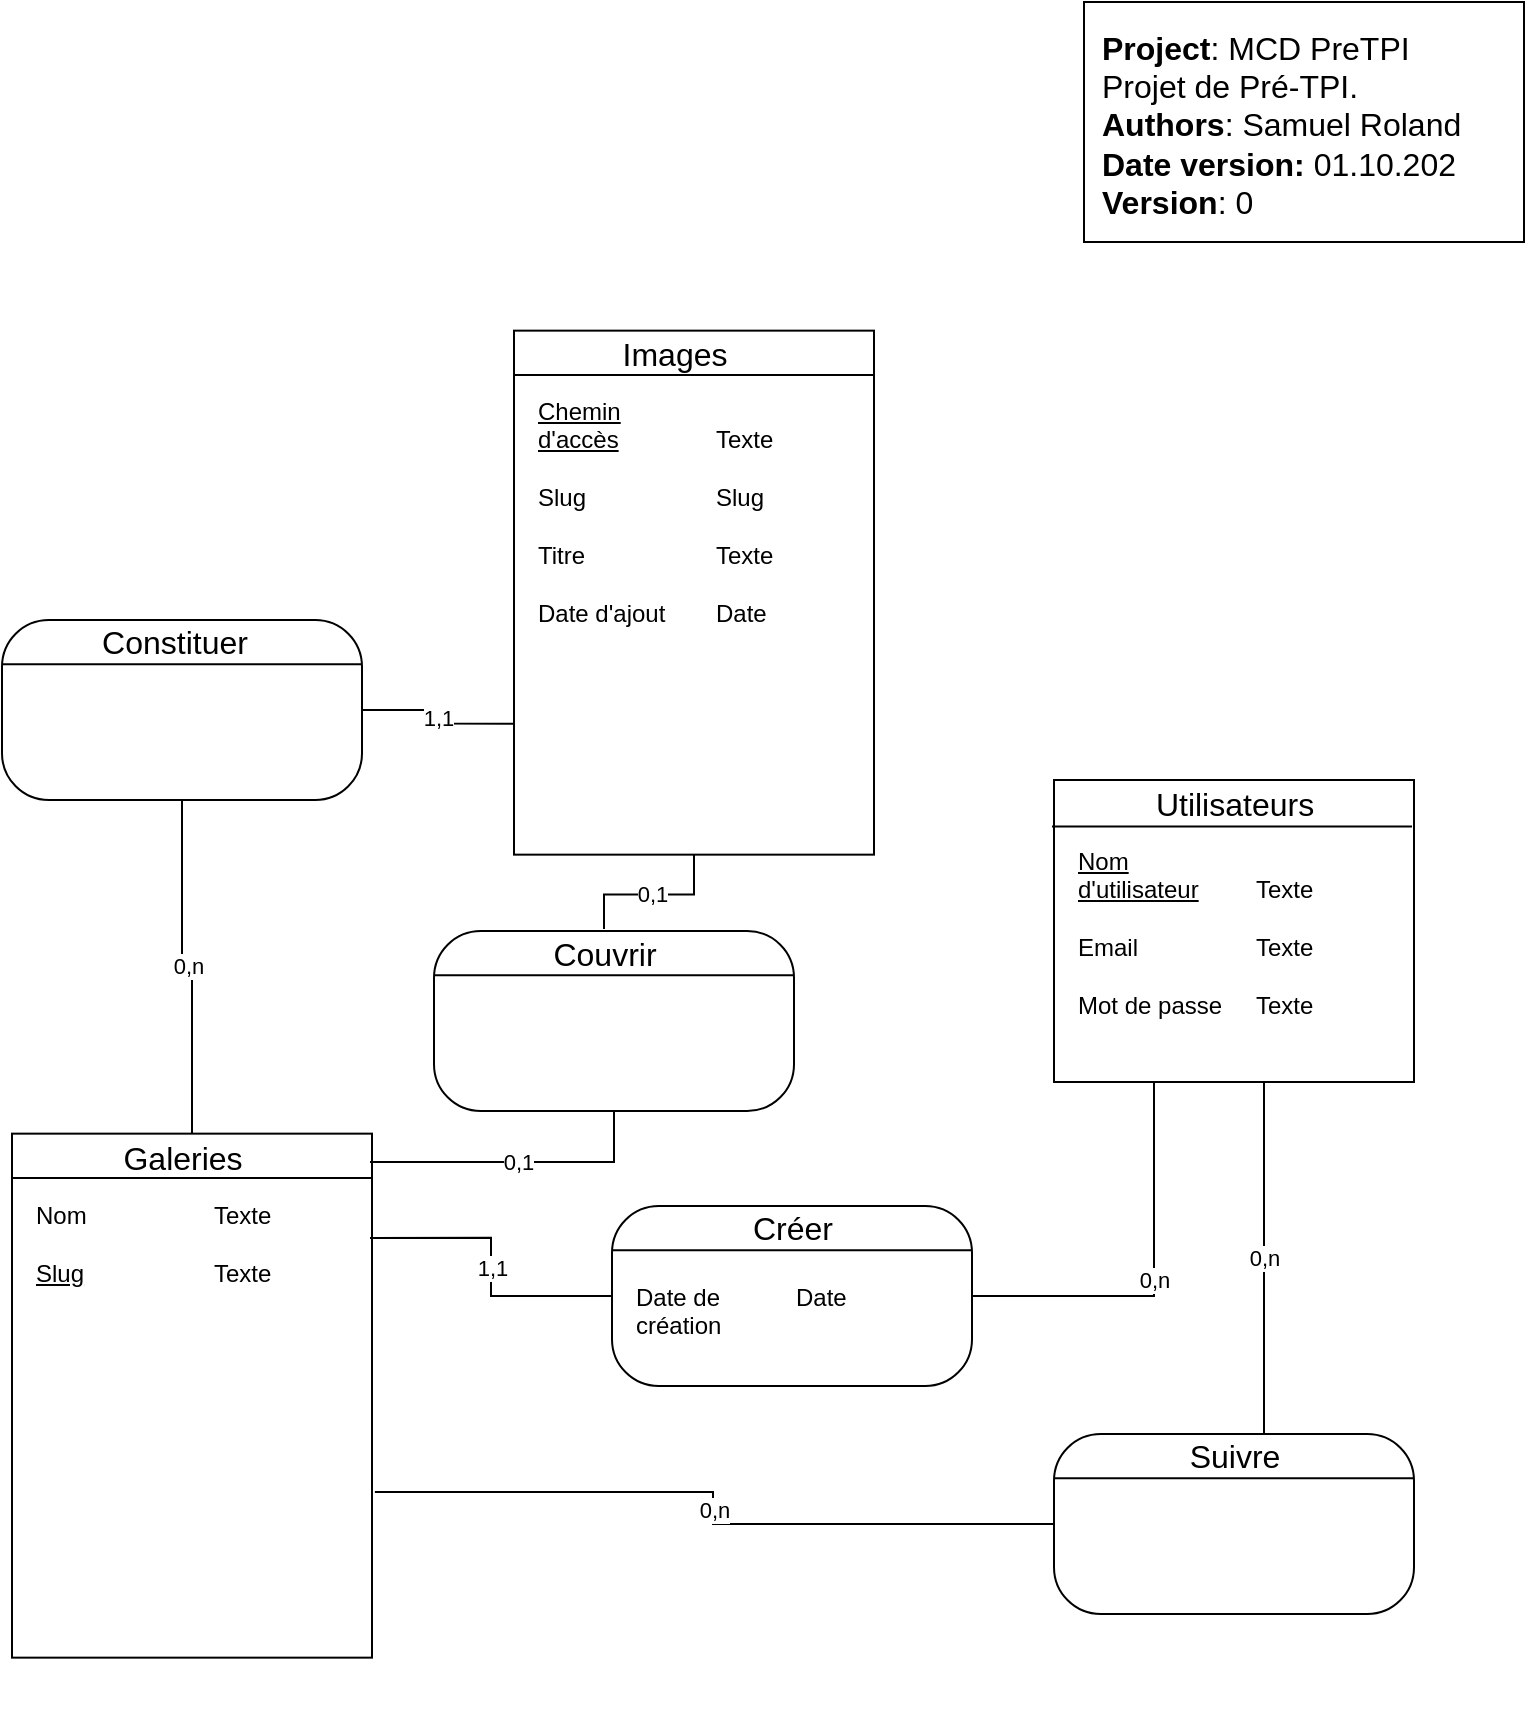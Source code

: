 <mxfile version="11.3.0" type="device" pages="1"><diagram id="tUtl0Pk_tJ0vZspufhJN" name="MCD"><mxGraphModel dx="581" dy="848" grid="1" gridSize="10" guides="1" tooltips="1" connect="1" arrows="1" fold="1" page="1" pageScale="1" pageWidth="827" pageHeight="1169" math="0" shadow="0"><root><mxCell id="0"/><mxCell id="1" parent="0"/><mxCell id="N3KVmiO5ek9wjRlhwsjU-1" value="&lt;b&gt;Project&lt;/b&gt;: MCD PreTPI&lt;br style=&quot;font-size: 16px&quot;&gt;Projet de Pré-TPI.&lt;br style=&quot;font-size: 16px&quot;&gt;&lt;b&gt;Authors&lt;/b&gt;: Samuel Roland&lt;br style=&quot;font-size: 16px&quot;&gt;&lt;b&gt;Date version:&lt;/b&gt; 01.10.202&lt;br style=&quot;font-size: 16px&quot;&gt;&lt;b&gt;Version&lt;/b&gt;: 0" style="rounded=0;whiteSpace=wrap;html=1;align=left;verticalAlign=top;fontSize=16;spacingTop=0;spacing=9;" parent="1" vertex="1"><mxGeometry x="1415" y="300" width="220" height="120" as="geometry"/></mxCell><mxCell id="N3KVmiO5ek9wjRlhwsjU-88" value="" style="group" parent="1" vertex="1" connectable="0"><mxGeometry x="1090" y="764.5" width="180" height="148.207" as="geometry"/></mxCell><mxCell id="N3KVmiO5ek9wjRlhwsjU-89" value="" style="rounded=1;whiteSpace=wrap;html=1;fontSize=16;align=left;arcSize=26;" parent="N3KVmiO5ek9wjRlhwsjU-88" vertex="1"><mxGeometry width="180" height="90" as="geometry"/></mxCell><mxCell id="N3KVmiO5ek9wjRlhwsjU-90" value="Couvrir" style="text;html=1;resizable=0;points=[];autosize=1;align=center;verticalAlign=top;spacingTop=-4;fontSize=16;" parent="N3KVmiO5ek9wjRlhwsjU-88" vertex="1"><mxGeometry x="50" y="-1" width="70" height="20" as="geometry"/></mxCell><mxCell id="N3KVmiO5ek9wjRlhwsjU-91" value="" style="endArrow=none;html=1;fontSize=16;" parent="N3KVmiO5ek9wjRlhwsjU-88" edge="1"><mxGeometry width="50" height="50" relative="1" as="geometry"><mxPoint y="22.157" as="sourcePoint"/><mxPoint x="180" y="22.157" as="targetPoint"/></mxGeometry></mxCell><mxCell id="N3KVmiO5ek9wjRlhwsjU-92" value="&amp;nbsp;&amp;nbsp;" style="text;html=1;strokeColor=none;fillColor=none;align=left;verticalAlign=top;whiteSpace=wrap;rounded=0;" parent="N3KVmiO5ek9wjRlhwsjU-88" vertex="1"><mxGeometry x="10" y="32" width="80" height="48" as="geometry"/></mxCell><mxCell id="N3KVmiO5ek9wjRlhwsjU-93" value="&amp;nbsp;&amp;nbsp;" style="text;html=1;strokeColor=none;fillColor=none;align=left;verticalAlign=top;whiteSpace=wrap;rounded=0;" parent="N3KVmiO5ek9wjRlhwsjU-88" vertex="1"><mxGeometry x="90" y="32" width="80" height="48" as="geometry"/></mxCell><mxCell id="N3KVmiO5ek9wjRlhwsjU-218" value="" style="group" parent="1" vertex="1" connectable="0"><mxGeometry x="1130" y="464.324" width="180" height="262" as="geometry"/></mxCell><mxCell id="N3KVmiO5ek9wjRlhwsjU-219" value="" style="group" parent="N3KVmiO5ek9wjRlhwsjU-218" vertex="1" connectable="0"><mxGeometry width="180" height="262" as="geometry"/></mxCell><mxCell id="N3KVmiO5ek9wjRlhwsjU-220" value="" style="group" parent="N3KVmiO5ek9wjRlhwsjU-219" vertex="1" connectable="0"><mxGeometry width="180" height="262" as="geometry"/></mxCell><mxCell id="N3KVmiO5ek9wjRlhwsjU-221" value="" style="group" parent="N3KVmiO5ek9wjRlhwsjU-220" vertex="1" connectable="0"><mxGeometry width="180" height="262" as="geometry"/></mxCell><mxCell id="N3KVmiO5ek9wjRlhwsjU-222" value="" style="group" parent="N3KVmiO5ek9wjRlhwsjU-221" vertex="1" connectable="0"><mxGeometry width="180" height="262" as="geometry"/></mxCell><mxCell id="N3KVmiO5ek9wjRlhwsjU-223" value="" style="rounded=0;whiteSpace=wrap;html=1;" parent="N3KVmiO5ek9wjRlhwsjU-222" vertex="1"><mxGeometry width="180" height="262" as="geometry"/></mxCell><mxCell id="N3KVmiO5ek9wjRlhwsjU-224" value="Images" style="text;html=1;resizable=0;points=[];autosize=1;align=center;verticalAlign=top;spacingTop=-4;fontSize=16;" parent="N3KVmiO5ek9wjRlhwsjU-222" vertex="1"><mxGeometry x="45" width="70" height="20" as="geometry"/></mxCell><mxCell id="N3KVmiO5ek9wjRlhwsjU-225" value="" style="endArrow=none;html=1;fontSize=16;" parent="N3KVmiO5ek9wjRlhwsjU-222" edge="1"><mxGeometry width="50" height="50" relative="1" as="geometry"><mxPoint y="22.134" as="sourcePoint"/><mxPoint x="180" y="22.134" as="targetPoint"/></mxGeometry></mxCell><mxCell id="N3KVmiO5ek9wjRlhwsjU-226" value="&lt;u&gt;Chemin d'accès&lt;/u&gt;&lt;br&gt;&lt;br&gt;Slug&lt;br&gt;&lt;br&gt;Titre&lt;br&gt;&lt;br&gt;Date d'ajout" style="text;html=1;strokeColor=none;fillColor=none;align=left;verticalAlign=top;whiteSpace=wrap;rounded=0;" parent="N3KVmiO5ek9wjRlhwsjU-222" vertex="1"><mxGeometry x="10" y="27.103" width="80" height="99.379" as="geometry"/></mxCell><mxCell id="N3KVmiO5ek9wjRlhwsjU-227" value="&lt;br&gt;Texte&lt;br&gt;&lt;br&gt;Slug&lt;br&gt;&lt;br&gt;Texte&lt;br&gt;&lt;br&gt;Date" style="text;html=1;strokeColor=none;fillColor=none;align=left;verticalAlign=top;whiteSpace=wrap;rounded=0;" parent="N3KVmiO5ek9wjRlhwsjU-222" vertex="1"><mxGeometry x="99" y="27.053" width="80" height="100.283" as="geometry"/></mxCell><mxCell id="N3KVmiO5ek9wjRlhwsjU-242" value="" style="group" parent="1" vertex="1" connectable="0"><mxGeometry x="1400" y="689" width="180" height="151" as="geometry"/></mxCell><mxCell id="N3KVmiO5ek9wjRlhwsjU-230" value="" style="group" parent="N3KVmiO5ek9wjRlhwsjU-242" vertex="1" connectable="0"><mxGeometry width="180" height="151" as="geometry"/></mxCell><mxCell id="N3KVmiO5ek9wjRlhwsjU-231" value="" style="group" parent="N3KVmiO5ek9wjRlhwsjU-230" vertex="1" connectable="0"><mxGeometry width="180" height="151" as="geometry"/></mxCell><mxCell id="N3KVmiO5ek9wjRlhwsjU-232" value="" style="group" parent="N3KVmiO5ek9wjRlhwsjU-231" vertex="1" connectable="0"><mxGeometry width="180" height="151" as="geometry"/></mxCell><mxCell id="N3KVmiO5ek9wjRlhwsjU-233" value="" style="group" parent="N3KVmiO5ek9wjRlhwsjU-232" vertex="1" connectable="0"><mxGeometry width="180" height="151" as="geometry"/></mxCell><mxCell id="N3KVmiO5ek9wjRlhwsjU-234" value="" style="group" parent="N3KVmiO5ek9wjRlhwsjU-233" vertex="1" connectable="0"><mxGeometry width="180" height="151" as="geometry"/></mxCell><mxCell id="N3KVmiO5ek9wjRlhwsjU-235" value="" style="rounded=0;whiteSpace=wrap;html=1;" parent="N3KVmiO5ek9wjRlhwsjU-234" vertex="1"><mxGeometry width="180" height="151" as="geometry"/></mxCell><mxCell id="N3KVmiO5ek9wjRlhwsjU-236" value="Utilisateurs" style="text;html=1;resizable=0;points=[];autosize=1;align=center;verticalAlign=top;spacingTop=-4;fontSize=16;" parent="N3KVmiO5ek9wjRlhwsjU-234" vertex="1"><mxGeometry x="45" width="90" height="20" as="geometry"/></mxCell><mxCell id="N3KVmiO5ek9wjRlhwsjU-237" value="" style="endArrow=none;html=1;fontSize=16;" parent="N3KVmiO5ek9wjRlhwsjU-234" edge="1"><mxGeometry width="50" height="50" relative="1" as="geometry"><mxPoint x="-1" y="23.257" as="sourcePoint"/><mxPoint x="179" y="23.257" as="targetPoint"/></mxGeometry></mxCell><mxCell id="N3KVmiO5ek9wjRlhwsjU-238" value="&lt;u&gt;Nom d'utilisateur&lt;/u&gt;&lt;br&gt;&lt;br&gt;Email&lt;br&gt;&lt;br&gt;Mot de passe" style="text;html=1;strokeColor=none;fillColor=none;align=left;verticalAlign=top;whiteSpace=wrap;rounded=0;" parent="N3KVmiO5ek9wjRlhwsjU-234" vertex="1"><mxGeometry x="10" y="27.121" width="80" height="57.276" as="geometry"/></mxCell><mxCell id="N3KVmiO5ek9wjRlhwsjU-239" value="&lt;br&gt;Texte&lt;br&gt;&lt;br&gt;Texte&lt;br&gt;&lt;br&gt;Texte" style="text;html=1;strokeColor=none;fillColor=none;align=left;verticalAlign=top;whiteSpace=wrap;rounded=0;" parent="N3KVmiO5ek9wjRlhwsjU-234" vertex="1"><mxGeometry x="99" y="26.592" width="80" height="57.797" as="geometry"/></mxCell><mxCell id="C72kemqLm_BVa6l-Eu8u-1" value="" style="group" vertex="1" connectable="0" parent="1"><mxGeometry x="879" y="865.824" width="180" height="262" as="geometry"/></mxCell><mxCell id="C72kemqLm_BVa6l-Eu8u-2" value="" style="group" vertex="1" connectable="0" parent="C72kemqLm_BVa6l-Eu8u-1"><mxGeometry width="180" height="262" as="geometry"/></mxCell><mxCell id="C72kemqLm_BVa6l-Eu8u-3" value="" style="group" vertex="1" connectable="0" parent="C72kemqLm_BVa6l-Eu8u-2"><mxGeometry width="180" height="262" as="geometry"/></mxCell><mxCell id="C72kemqLm_BVa6l-Eu8u-4" value="" style="group" vertex="1" connectable="0" parent="C72kemqLm_BVa6l-Eu8u-3"><mxGeometry width="180" height="262" as="geometry"/></mxCell><mxCell id="C72kemqLm_BVa6l-Eu8u-5" value="" style="group" vertex="1" connectable="0" parent="C72kemqLm_BVa6l-Eu8u-4"><mxGeometry width="180" height="262" as="geometry"/></mxCell><mxCell id="C72kemqLm_BVa6l-Eu8u-6" value="" style="rounded=0;whiteSpace=wrap;html=1;" vertex="1" parent="C72kemqLm_BVa6l-Eu8u-5"><mxGeometry width="180" height="262" as="geometry"/></mxCell><mxCell id="C72kemqLm_BVa6l-Eu8u-7" value="Galeries" style="text;html=1;resizable=0;points=[];autosize=1;align=center;verticalAlign=top;spacingTop=-4;fontSize=16;" vertex="1" parent="C72kemqLm_BVa6l-Eu8u-5"><mxGeometry x="45" width="80" height="20" as="geometry"/></mxCell><mxCell id="C72kemqLm_BVa6l-Eu8u-8" value="" style="endArrow=none;html=1;fontSize=16;" edge="1" parent="C72kemqLm_BVa6l-Eu8u-5"><mxGeometry width="50" height="50" relative="1" as="geometry"><mxPoint y="22.134" as="sourcePoint"/><mxPoint x="180" y="22.134" as="targetPoint"/></mxGeometry></mxCell><mxCell id="C72kemqLm_BVa6l-Eu8u-9" value="Nom&lt;br&gt;&lt;br&gt;&lt;u&gt;Slug&lt;br&gt;&lt;/u&gt;&lt;br&gt;" style="text;html=1;strokeColor=none;fillColor=none;align=left;verticalAlign=top;whiteSpace=wrap;rounded=0;" vertex="1" parent="C72kemqLm_BVa6l-Eu8u-5"><mxGeometry x="10" y="27.103" width="80" height="99.379" as="geometry"/></mxCell><mxCell id="C72kemqLm_BVa6l-Eu8u-10" value="Texte&lt;br&gt;&lt;br&gt;Texte&lt;br&gt;" style="text;html=1;strokeColor=none;fillColor=none;align=left;verticalAlign=top;whiteSpace=wrap;rounded=0;" vertex="1" parent="C72kemqLm_BVa6l-Eu8u-5"><mxGeometry x="99" y="27.053" width="80" height="100.283" as="geometry"/></mxCell><mxCell id="C72kemqLm_BVa6l-Eu8u-11" value="0,1" style="edgeStyle=orthogonalEdgeStyle;rounded=0;orthogonalLoop=1;jettySize=auto;html=1;endArrow=none;endFill=0;" edge="1" parent="1" source="N3KVmiO5ek9wjRlhwsjU-223" target="N3KVmiO5ek9wjRlhwsjU-90"><mxGeometry relative="1" as="geometry"/></mxCell><mxCell id="C72kemqLm_BVa6l-Eu8u-12" value="0,1" style="edgeStyle=orthogonalEdgeStyle;rounded=0;orthogonalLoop=1;jettySize=auto;html=1;exitX=0.5;exitY=1;exitDx=0;exitDy=0;endArrow=none;endFill=0;" edge="1" parent="1" source="N3KVmiO5ek9wjRlhwsjU-89"><mxGeometry relative="1" as="geometry"><mxPoint x="1058" y="880" as="targetPoint"/><Array as="points"><mxPoint x="1179" y="880"/><mxPoint x="1058" y="880"/></Array></mxGeometry></mxCell><mxCell id="C72kemqLm_BVa6l-Eu8u-19" value="" style="group" vertex="1" connectable="0" parent="1"><mxGeometry x="1179" y="902" width="180" height="148.207" as="geometry"/></mxCell><mxCell id="C72kemqLm_BVa6l-Eu8u-20" value="" style="rounded=1;whiteSpace=wrap;html=1;fontSize=16;align=left;arcSize=26;" vertex="1" parent="C72kemqLm_BVa6l-Eu8u-19"><mxGeometry width="180" height="90" as="geometry"/></mxCell><mxCell id="C72kemqLm_BVa6l-Eu8u-21" value="Créer" style="text;html=1;resizable=0;points=[];autosize=1;align=center;verticalAlign=top;spacingTop=-4;fontSize=16;" vertex="1" parent="C72kemqLm_BVa6l-Eu8u-19"><mxGeometry x="60" y="-1" width="60" height="20" as="geometry"/></mxCell><mxCell id="C72kemqLm_BVa6l-Eu8u-22" value="" style="endArrow=none;html=1;fontSize=16;" edge="1" parent="C72kemqLm_BVa6l-Eu8u-19"><mxGeometry width="50" height="50" relative="1" as="geometry"><mxPoint y="22.157" as="sourcePoint"/><mxPoint x="180" y="22.157" as="targetPoint"/></mxGeometry></mxCell><mxCell id="C72kemqLm_BVa6l-Eu8u-23" value="Date de création" style="text;html=1;strokeColor=none;fillColor=none;align=left;verticalAlign=top;whiteSpace=wrap;rounded=0;" vertex="1" parent="C72kemqLm_BVa6l-Eu8u-19"><mxGeometry x="10" y="32" width="80" height="48" as="geometry"/></mxCell><mxCell id="C72kemqLm_BVa6l-Eu8u-24" value="Date" style="text;html=1;strokeColor=none;fillColor=none;align=left;verticalAlign=top;whiteSpace=wrap;rounded=0;" vertex="1" parent="C72kemqLm_BVa6l-Eu8u-19"><mxGeometry x="90" y="32" width="80" height="48" as="geometry"/></mxCell><mxCell id="C72kemqLm_BVa6l-Eu8u-25" value="0,n" style="edgeStyle=orthogonalEdgeStyle;rounded=0;orthogonalLoop=1;jettySize=auto;html=1;entryX=1;entryY=0.5;entryDx=0;entryDy=0;endArrow=none;endFill=0;" edge="1" parent="1" source="N3KVmiO5ek9wjRlhwsjU-235" target="C72kemqLm_BVa6l-Eu8u-20"><mxGeometry relative="1" as="geometry"><Array as="points"><mxPoint x="1450" y="947"/></Array></mxGeometry></mxCell><mxCell id="C72kemqLm_BVa6l-Eu8u-26" value="1,1" style="edgeStyle=orthogonalEdgeStyle;rounded=0;orthogonalLoop=1;jettySize=auto;html=1;entryX=1;entryY=0.25;entryDx=0;entryDy=0;endArrow=none;endFill=0;exitX=0;exitY=0.5;exitDx=0;exitDy=0;" edge="1" parent="1" source="C72kemqLm_BVa6l-Eu8u-20" target="C72kemqLm_BVa6l-Eu8u-10"><mxGeometry relative="1" as="geometry"><mxPoint x="1410" y="941" as="sourcePoint"/></mxGeometry></mxCell><mxCell id="C72kemqLm_BVa6l-Eu8u-27" value="" style="group" vertex="1" connectable="0" parent="1"><mxGeometry x="874" y="609" width="180" height="148.207" as="geometry"/></mxCell><mxCell id="C72kemqLm_BVa6l-Eu8u-28" value="" style="rounded=1;whiteSpace=wrap;html=1;fontSize=16;align=left;arcSize=26;" vertex="1" parent="C72kemqLm_BVa6l-Eu8u-27"><mxGeometry width="180" height="90" as="geometry"/></mxCell><mxCell id="C72kemqLm_BVa6l-Eu8u-29" value="Constituer" style="text;html=1;resizable=0;points=[];autosize=1;align=center;verticalAlign=top;spacingTop=-4;fontSize=16;" vertex="1" parent="C72kemqLm_BVa6l-Eu8u-27"><mxGeometry x="41" y="-1" width="90" height="20" as="geometry"/></mxCell><mxCell id="C72kemqLm_BVa6l-Eu8u-30" value="" style="endArrow=none;html=1;fontSize=16;" edge="1" parent="C72kemqLm_BVa6l-Eu8u-27"><mxGeometry width="50" height="50" relative="1" as="geometry"><mxPoint y="22.157" as="sourcePoint"/><mxPoint x="180" y="22.157" as="targetPoint"/></mxGeometry></mxCell><mxCell id="C72kemqLm_BVa6l-Eu8u-31" value="&amp;nbsp;&amp;nbsp;" style="text;html=1;strokeColor=none;fillColor=none;align=left;verticalAlign=top;whiteSpace=wrap;rounded=0;" vertex="1" parent="C72kemqLm_BVa6l-Eu8u-27"><mxGeometry x="10" y="32" width="80" height="48" as="geometry"/></mxCell><mxCell id="C72kemqLm_BVa6l-Eu8u-32" value="&amp;nbsp;&amp;nbsp;" style="text;html=1;strokeColor=none;fillColor=none;align=left;verticalAlign=top;whiteSpace=wrap;rounded=0;" vertex="1" parent="C72kemqLm_BVa6l-Eu8u-27"><mxGeometry x="90" y="32" width="80" height="48" as="geometry"/></mxCell><mxCell id="C72kemqLm_BVa6l-Eu8u-33" value="1,1" style="edgeStyle=orthogonalEdgeStyle;rounded=0;orthogonalLoop=1;jettySize=auto;html=1;entryX=0;entryY=0.75;entryDx=0;entryDy=0;endArrow=none;endFill=0;" edge="1" parent="1" source="C72kemqLm_BVa6l-Eu8u-28" target="N3KVmiO5ek9wjRlhwsjU-223"><mxGeometry relative="1" as="geometry"/></mxCell><mxCell id="C72kemqLm_BVa6l-Eu8u-34" value="0,n" style="edgeStyle=orthogonalEdgeStyle;rounded=0;orthogonalLoop=1;jettySize=auto;html=1;exitX=0.5;exitY=1;exitDx=0;exitDy=0;endArrow=none;endFill=0;" edge="1" parent="1" source="C72kemqLm_BVa6l-Eu8u-28" target="C72kemqLm_BVa6l-Eu8u-6"><mxGeometry relative="1" as="geometry"/></mxCell><mxCell id="C72kemqLm_BVa6l-Eu8u-47" value="" style="group" vertex="1" connectable="0" parent="1"><mxGeometry x="1400" y="1016" width="180" height="148.207" as="geometry"/></mxCell><mxCell id="C72kemqLm_BVa6l-Eu8u-48" value="" style="rounded=1;whiteSpace=wrap;html=1;fontSize=16;align=left;arcSize=26;" vertex="1" parent="C72kemqLm_BVa6l-Eu8u-47"><mxGeometry width="180" height="90" as="geometry"/></mxCell><mxCell id="C72kemqLm_BVa6l-Eu8u-49" value="Suivre" style="text;html=1;resizable=0;points=[];autosize=1;align=center;verticalAlign=top;spacingTop=-4;fontSize=16;" vertex="1" parent="C72kemqLm_BVa6l-Eu8u-47"><mxGeometry x="60" y="-1" width="60" height="20" as="geometry"/></mxCell><mxCell id="C72kemqLm_BVa6l-Eu8u-50" value="" style="endArrow=none;html=1;fontSize=16;" edge="1" parent="C72kemqLm_BVa6l-Eu8u-47"><mxGeometry width="50" height="50" relative="1" as="geometry"><mxPoint y="22.157" as="sourcePoint"/><mxPoint x="180" y="22.157" as="targetPoint"/></mxGeometry></mxCell><mxCell id="C72kemqLm_BVa6l-Eu8u-53" value="0,n" style="edgeStyle=orthogonalEdgeStyle;rounded=0;orthogonalLoop=1;jettySize=auto;html=1;exitX=0.75;exitY=1;exitDx=0;exitDy=0;entryX=0.75;entryY=0;entryDx=0;entryDy=0;endArrow=none;endFill=0;" edge="1" parent="1" source="N3KVmiO5ek9wjRlhwsjU-235" target="C72kemqLm_BVa6l-Eu8u-48"><mxGeometry relative="1" as="geometry"><Array as="points"><mxPoint x="1505" y="1016"/></Array></mxGeometry></mxCell><mxCell id="C72kemqLm_BVa6l-Eu8u-54" value="0,n" style="edgeStyle=orthogonalEdgeStyle;rounded=0;orthogonalLoop=1;jettySize=auto;html=1;entryX=1.008;entryY=0.684;entryDx=0;entryDy=0;entryPerimeter=0;endArrow=none;endFill=0;exitX=0;exitY=0.5;exitDx=0;exitDy=0;" edge="1" parent="1" source="C72kemqLm_BVa6l-Eu8u-48" target="C72kemqLm_BVa6l-Eu8u-6"><mxGeometry relative="1" as="geometry"><mxPoint x="1410" y="1037.167" as="sourcePoint"/></mxGeometry></mxCell></root></mxGraphModel></diagram></mxfile>